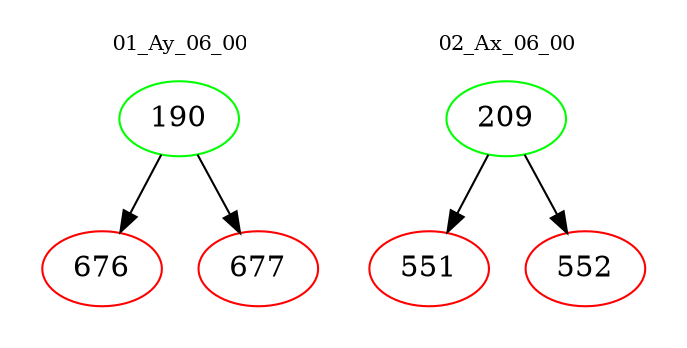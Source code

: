 digraph{
subgraph cluster_0 {
color = white
label = "01_Ay_06_00";
fontsize=10;
T0_190 [label="190", color="green"]
T0_190 -> T0_676 [color="black"]
T0_676 [label="676", color="red"]
T0_190 -> T0_677 [color="black"]
T0_677 [label="677", color="red"]
}
subgraph cluster_1 {
color = white
label = "02_Ax_06_00";
fontsize=10;
T1_209 [label="209", color="green"]
T1_209 -> T1_551 [color="black"]
T1_551 [label="551", color="red"]
T1_209 -> T1_552 [color="black"]
T1_552 [label="552", color="red"]
}
}
